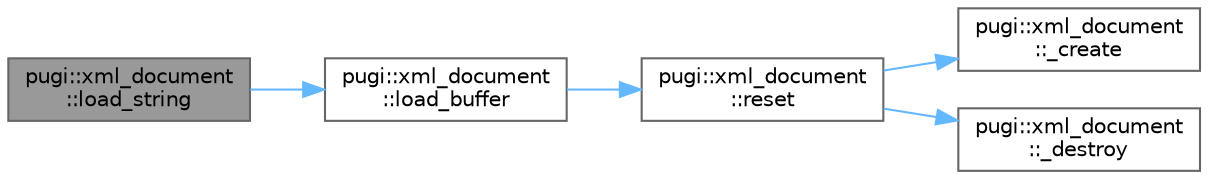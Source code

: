 digraph "pugi::xml_document::load_string"
{
 // INTERACTIVE_SVG=YES
 // LATEX_PDF_SIZE
  bgcolor="transparent";
  edge [fontname=Helvetica,fontsize=10,labelfontname=Helvetica,labelfontsize=10];
  node [fontname=Helvetica,fontsize=10,shape=box,height=0.2,width=0.4];
  rankdir="LR";
  Node1 [id="Node000001",label="pugi::xml_document\l::load_string",height=0.2,width=0.4,color="gray40", fillcolor="grey60", style="filled", fontcolor="black",tooltip=" "];
  Node1 -> Node2 [id="edge1_Node000001_Node000002",color="steelblue1",style="solid",tooltip=" "];
  Node2 [id="Node000002",label="pugi::xml_document\l::load_buffer",height=0.2,width=0.4,color="grey40", fillcolor="white", style="filled",URL="$d8/d8d/classpugi_1_1xml__document.html#ab29840790e26b2166a395c63a2b2d9bd",tooltip=" "];
  Node2 -> Node3 [id="edge2_Node000002_Node000003",color="steelblue1",style="solid",tooltip=" "];
  Node3 [id="Node000003",label="pugi::xml_document\l::reset",height=0.2,width=0.4,color="grey40", fillcolor="white", style="filled",URL="$d8/d8d/classpugi_1_1xml__document.html#acf2b9daf1d12e12048796118b7a7685d",tooltip=" "];
  Node3 -> Node4 [id="edge3_Node000003_Node000004",color="steelblue1",style="solid",tooltip=" "];
  Node4 [id="Node000004",label="pugi::xml_document\l::_create",height=0.2,width=0.4,color="grey40", fillcolor="white", style="filled",URL="$d8/d8d/classpugi_1_1xml__document.html#aaa5e251b120dee273b1f46995648fbcb",tooltip=" "];
  Node3 -> Node5 [id="edge4_Node000003_Node000005",color="steelblue1",style="solid",tooltip=" "];
  Node5 [id="Node000005",label="pugi::xml_document\l::_destroy",height=0.2,width=0.4,color="grey40", fillcolor="white", style="filled",URL="$d8/d8d/classpugi_1_1xml__document.html#a5ae4c55b15c15eaa0640b4969948e0ea",tooltip=" "];
}
